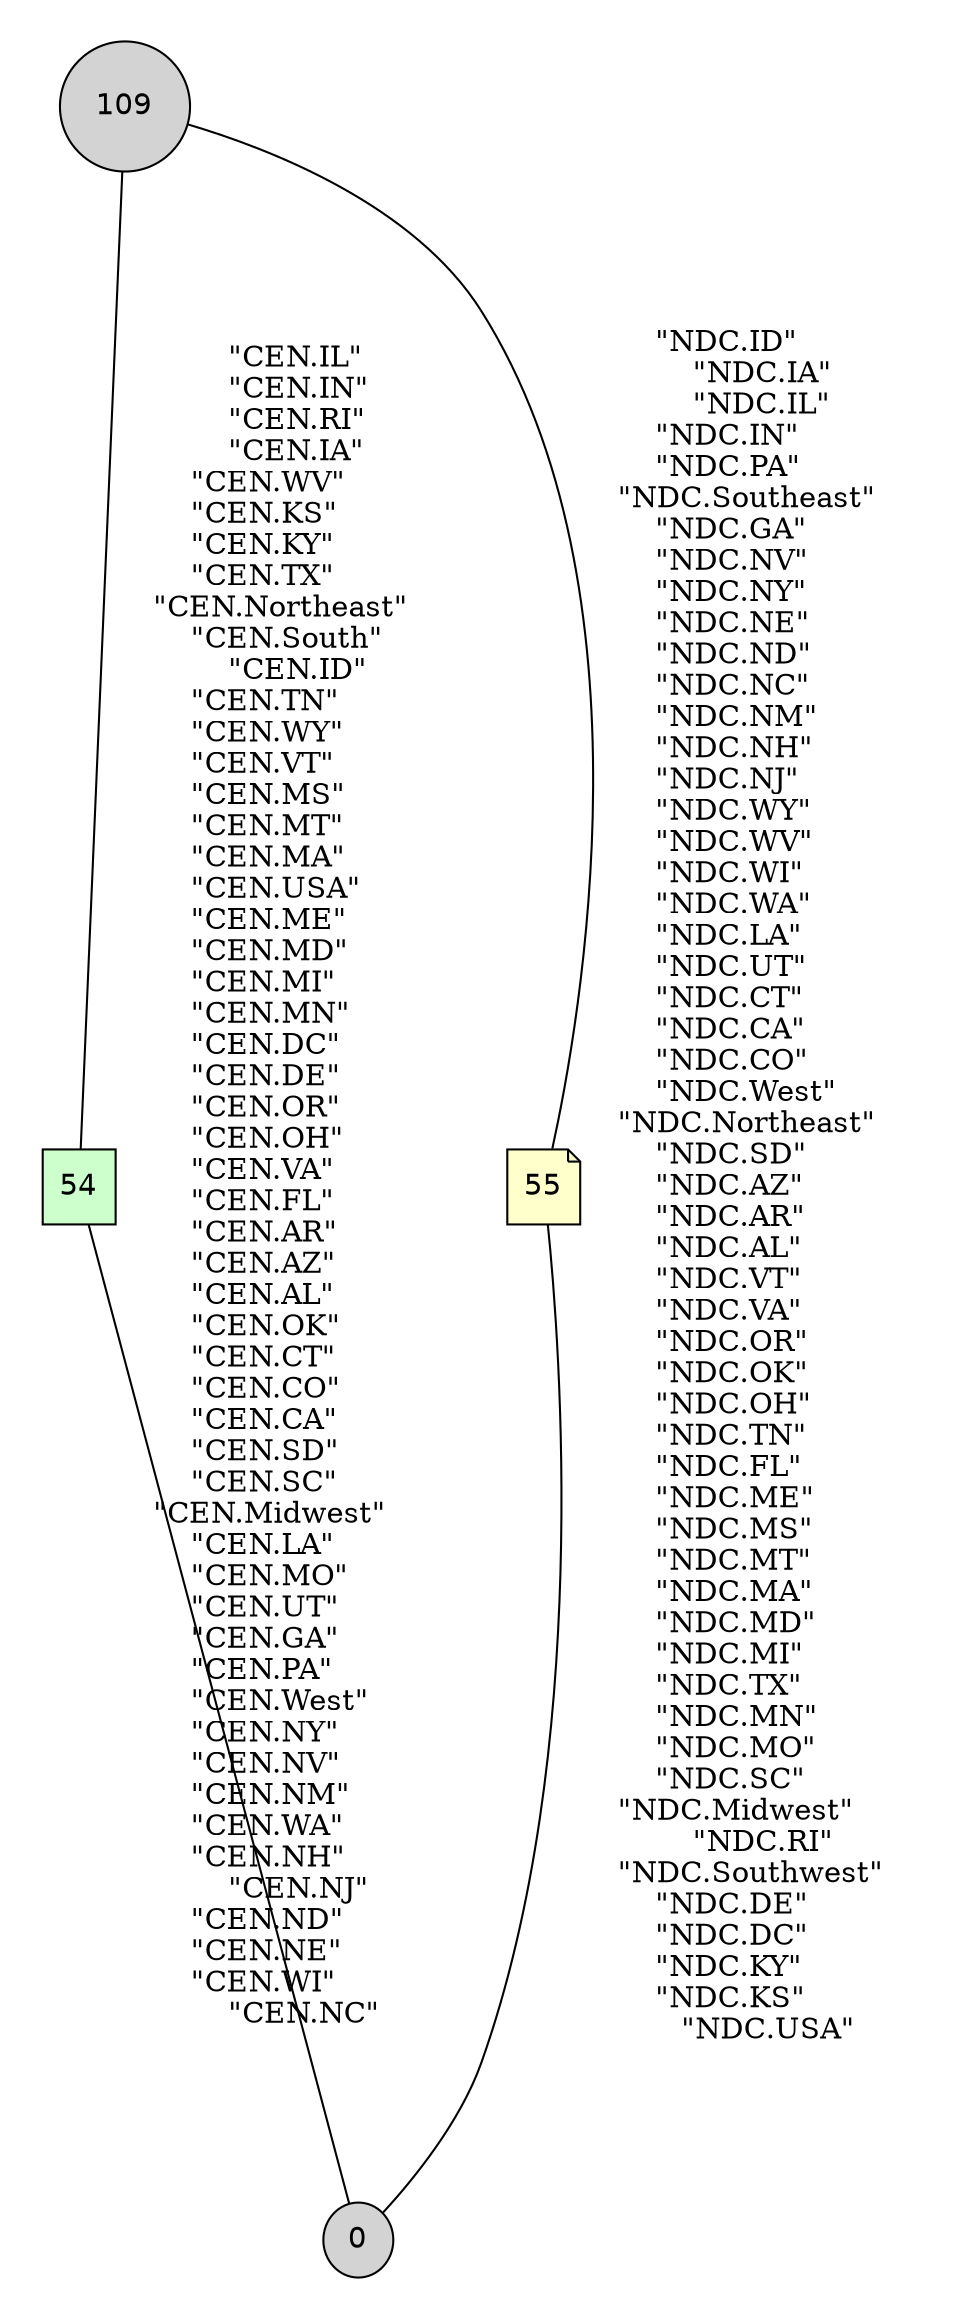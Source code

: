 // <Lattice object of 2 atoms 4 concepts 2 coatoms at 0x10cbacb00>
digraph Lattice {
	node [label="" shape=circle style=filled width=.25]
	edge [dir=none labeldistance=1.5 minlen=2]
	subgraph cluster_0 {
		color=transparent
		c0 [fillcolor="" fontname=helvetica label=0 shape="" style=filled]
	}
	subgraph cluster_1 {
		color=transparent
		c1 [fillcolor="#CCFFCC" fontname=helvetica label=54 shape=box style=filled]
	}
	c1 -> c1 [label="\"CEN.IL\"	
\"CEN.IN\"	
\"CEN.RI\"	
\"CEN.IA\"	
\"CEN.WV\"	
\"CEN.KS\"	
\"CEN.KY\"	
\"CEN.TX\"	
\"CEN.Northeast\"	
\"CEN.South\"	
\"CEN.ID\"	
\"CEN.TN\"	
\"CEN.WY\"	
\"CEN.VT\"	
\"CEN.MS\"	
\"CEN.MT\"	
\"CEN.MA\"	
\"CEN.USA\"	
\"CEN.ME\"	
\"CEN.MD\"	
\"CEN.MI\"	
\"CEN.MN\"	
\"CEN.DC\"	
\"CEN.DE\"	
\"CEN.OR\"	
\"CEN.OH\"	
\"CEN.VA\"	
\"CEN.FL\"	
\"CEN.AR\"	
\"CEN.AZ\"	
\"CEN.AL\"	
\"CEN.OK\"	
\"CEN.CT\"	
\"CEN.CO\"	
\"CEN.CA\"	
\"CEN.SD\"	
\"CEN.SC\"	
\"CEN.Midwest\"	
\"CEN.LA\"	
\"CEN.MO\"	
\"CEN.UT\"	
\"CEN.GA\"	
\"CEN.PA\"	
\"CEN.West\"	
\"CEN.NY\"	
\"CEN.NV\"	
\"CEN.NM\"	
\"CEN.WA\"	
\"CEN.NH\"	
\"CEN.NJ\"	
\"CEN.ND\"	
\"CEN.NE\"	
\"CEN.WI\"	
\"CEN.NC\"" color=transparent labelangle=270]
	c1 -> c0
	subgraph cluster_2 {
		color=transparent
		c2 [fillcolor="#FFFFCC" fontname=helvetica label=55 shape=note style=filled]
	}
	c2 -> c2 [label="\"NDC.ID\"	
\"NDC.IA\"	
\"NDC.IL\"	
\"NDC.IN\"	
\"NDC.PA\"	
\"NDC.Southeast\"	
\"NDC.GA\"	
\"NDC.NV\"	
\"NDC.NY\"	
\"NDC.NE\"	
\"NDC.ND\"	
\"NDC.NC\"	
\"NDC.NM\"	
\"NDC.NH\"	
\"NDC.NJ\"	
\"NDC.WY\"	
\"NDC.WV\"	
\"NDC.WI\"	
\"NDC.WA\"	
\"NDC.LA\"	
\"NDC.UT\"	
\"NDC.CT\"	
\"NDC.CA\"	
\"NDC.CO\"	
\"NDC.West\"	
\"NDC.Northeast\"	
\"NDC.SD\"	
\"NDC.AZ\"	
\"NDC.AR\"	
\"NDC.AL\"	
\"NDC.VT\"	
\"NDC.VA\"	
\"NDC.OR\"	
\"NDC.OK\"	
\"NDC.OH\"	
\"NDC.TN\"	
\"NDC.FL\"	
\"NDC.ME\"	
\"NDC.MS\"	
\"NDC.MT\"	
\"NDC.MA\"	
\"NDC.MD\"	
\"NDC.MI\"	
\"NDC.TX\"	
\"NDC.MN\"	
\"NDC.MO\"	
\"NDC.SC\"	
\"NDC.Midwest\"	
\"NDC.RI\"	
\"NDC.Southwest\"	
\"NDC.DE\"	
\"NDC.DC\"	
\"NDC.KY\"	
\"NDC.KS\"	
\"NDC.USA\"" color=transparent labelangle=270]
	c2 -> c0
	subgraph cluster_3 {
		color=transparent
		c3 [fontname=helvetica label=109 style=filled]
	}
	c3 -> c1
	c3 -> c2
}
